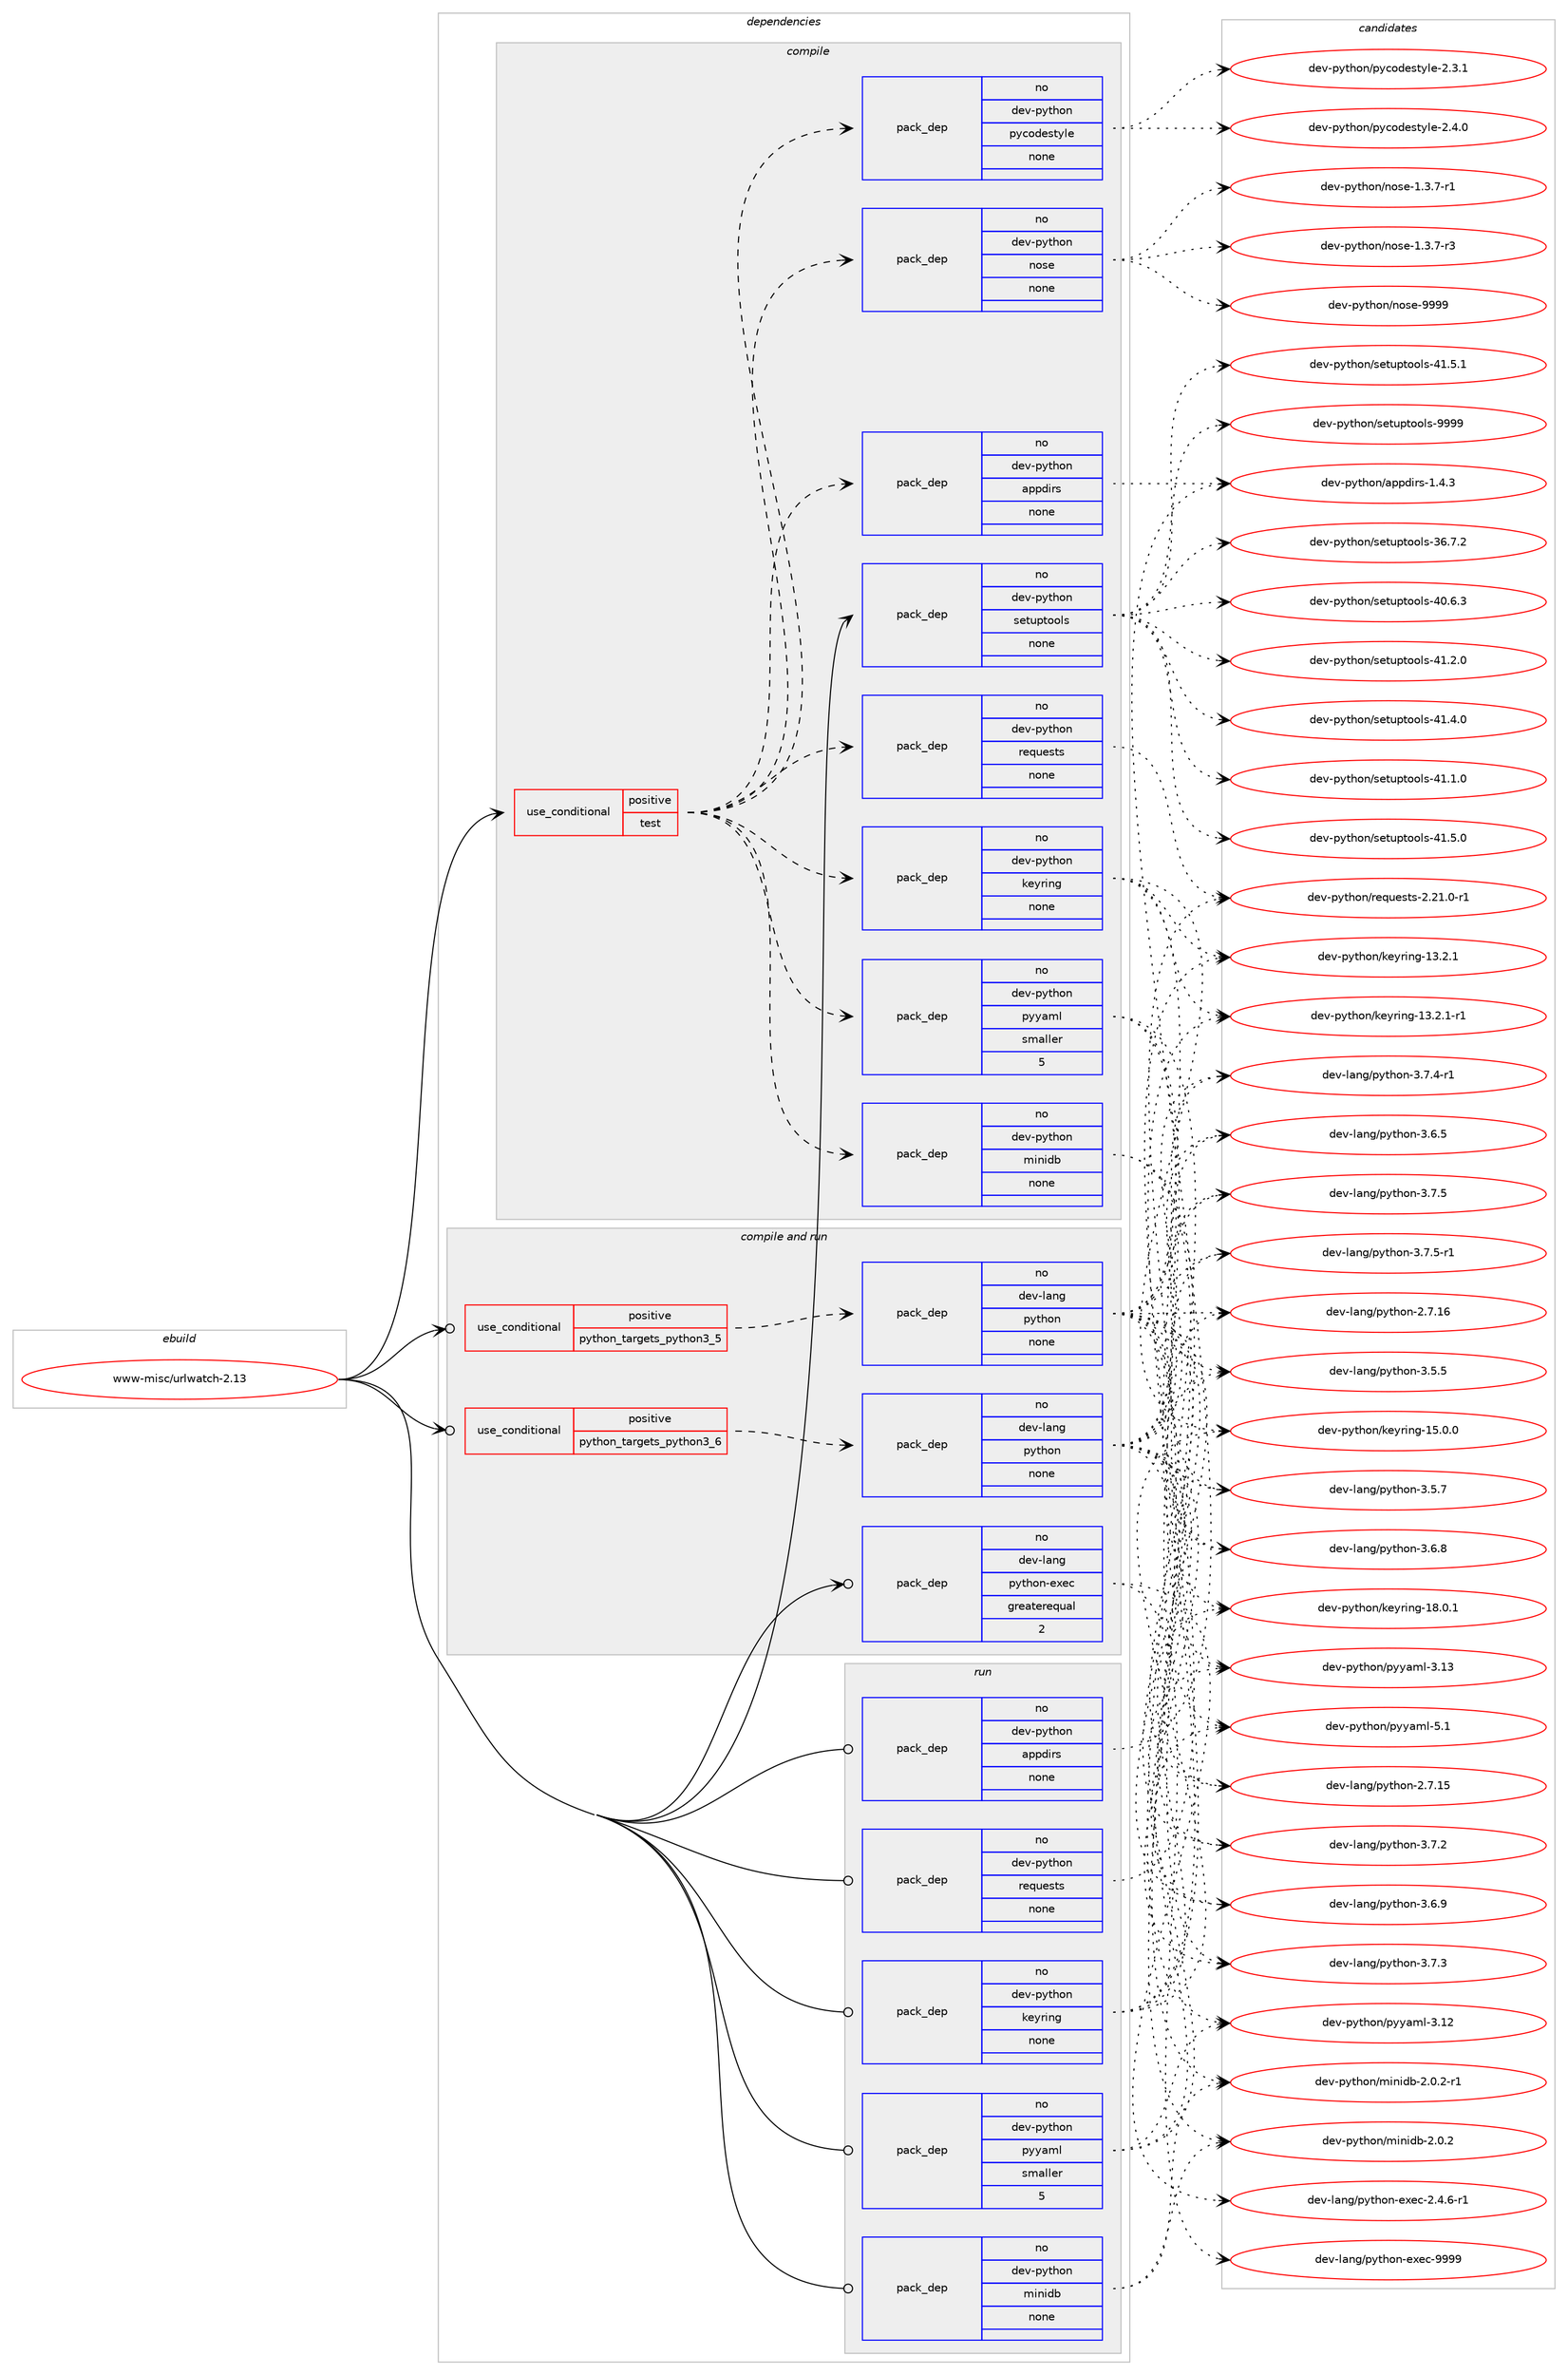 digraph prolog {

# *************
# Graph options
# *************

newrank=true;
concentrate=true;
compound=true;
graph [rankdir=LR,fontname=Helvetica,fontsize=10,ranksep=1.5];#, ranksep=2.5, nodesep=0.2];
edge  [arrowhead=vee];
node  [fontname=Helvetica,fontsize=10];

# **********
# The ebuild
# **********

subgraph cluster_leftcol {
color=gray;
rank=same;
label=<<i>ebuild</i>>;
id [label="www-misc/urlwatch-2.13", color=red, width=4, href="../www-misc/urlwatch-2.13.svg"];
}

# ****************
# The dependencies
# ****************

subgraph cluster_midcol {
color=gray;
label=<<i>dependencies</i>>;
subgraph cluster_compile {
fillcolor="#eeeeee";
style=filled;
label=<<i>compile</i>>;
subgraph cond217854 {
dependency909208 [label=<<TABLE BORDER="0" CELLBORDER="1" CELLSPACING="0" CELLPADDING="4"><TR><TD ROWSPAN="3" CELLPADDING="10">use_conditional</TD></TR><TR><TD>positive</TD></TR><TR><TD>test</TD></TR></TABLE>>, shape=none, color=red];
subgraph pack674978 {
dependency909209 [label=<<TABLE BORDER="0" CELLBORDER="1" CELLSPACING="0" CELLPADDING="4" WIDTH="220"><TR><TD ROWSPAN="6" CELLPADDING="30">pack_dep</TD></TR><TR><TD WIDTH="110">no</TD></TR><TR><TD>dev-python</TD></TR><TR><TD>appdirs</TD></TR><TR><TD>none</TD></TR><TR><TD></TD></TR></TABLE>>, shape=none, color=blue];
}
dependency909208:e -> dependency909209:w [weight=20,style="dashed",arrowhead="vee"];
subgraph pack674979 {
dependency909210 [label=<<TABLE BORDER="0" CELLBORDER="1" CELLSPACING="0" CELLPADDING="4" WIDTH="220"><TR><TD ROWSPAN="6" CELLPADDING="30">pack_dep</TD></TR><TR><TD WIDTH="110">no</TD></TR><TR><TD>dev-python</TD></TR><TR><TD>keyring</TD></TR><TR><TD>none</TD></TR><TR><TD></TD></TR></TABLE>>, shape=none, color=blue];
}
dependency909208:e -> dependency909210:w [weight=20,style="dashed",arrowhead="vee"];
subgraph pack674980 {
dependency909211 [label=<<TABLE BORDER="0" CELLBORDER="1" CELLSPACING="0" CELLPADDING="4" WIDTH="220"><TR><TD ROWSPAN="6" CELLPADDING="30">pack_dep</TD></TR><TR><TD WIDTH="110">no</TD></TR><TR><TD>dev-python</TD></TR><TR><TD>minidb</TD></TR><TR><TD>none</TD></TR><TR><TD></TD></TR></TABLE>>, shape=none, color=blue];
}
dependency909208:e -> dependency909211:w [weight=20,style="dashed",arrowhead="vee"];
subgraph pack674981 {
dependency909212 [label=<<TABLE BORDER="0" CELLBORDER="1" CELLSPACING="0" CELLPADDING="4" WIDTH="220"><TR><TD ROWSPAN="6" CELLPADDING="30">pack_dep</TD></TR><TR><TD WIDTH="110">no</TD></TR><TR><TD>dev-python</TD></TR><TR><TD>pyyaml</TD></TR><TR><TD>smaller</TD></TR><TR><TD>5</TD></TR></TABLE>>, shape=none, color=blue];
}
dependency909208:e -> dependency909212:w [weight=20,style="dashed",arrowhead="vee"];
subgraph pack674982 {
dependency909213 [label=<<TABLE BORDER="0" CELLBORDER="1" CELLSPACING="0" CELLPADDING="4" WIDTH="220"><TR><TD ROWSPAN="6" CELLPADDING="30">pack_dep</TD></TR><TR><TD WIDTH="110">no</TD></TR><TR><TD>dev-python</TD></TR><TR><TD>requests</TD></TR><TR><TD>none</TD></TR><TR><TD></TD></TR></TABLE>>, shape=none, color=blue];
}
dependency909208:e -> dependency909213:w [weight=20,style="dashed",arrowhead="vee"];
subgraph pack674983 {
dependency909214 [label=<<TABLE BORDER="0" CELLBORDER="1" CELLSPACING="0" CELLPADDING="4" WIDTH="220"><TR><TD ROWSPAN="6" CELLPADDING="30">pack_dep</TD></TR><TR><TD WIDTH="110">no</TD></TR><TR><TD>dev-python</TD></TR><TR><TD>nose</TD></TR><TR><TD>none</TD></TR><TR><TD></TD></TR></TABLE>>, shape=none, color=blue];
}
dependency909208:e -> dependency909214:w [weight=20,style="dashed",arrowhead="vee"];
subgraph pack674984 {
dependency909215 [label=<<TABLE BORDER="0" CELLBORDER="1" CELLSPACING="0" CELLPADDING="4" WIDTH="220"><TR><TD ROWSPAN="6" CELLPADDING="30">pack_dep</TD></TR><TR><TD WIDTH="110">no</TD></TR><TR><TD>dev-python</TD></TR><TR><TD>pycodestyle</TD></TR><TR><TD>none</TD></TR><TR><TD></TD></TR></TABLE>>, shape=none, color=blue];
}
dependency909208:e -> dependency909215:w [weight=20,style="dashed",arrowhead="vee"];
}
id:e -> dependency909208:w [weight=20,style="solid",arrowhead="vee"];
subgraph pack674985 {
dependency909216 [label=<<TABLE BORDER="0" CELLBORDER="1" CELLSPACING="0" CELLPADDING="4" WIDTH="220"><TR><TD ROWSPAN="6" CELLPADDING="30">pack_dep</TD></TR><TR><TD WIDTH="110">no</TD></TR><TR><TD>dev-python</TD></TR><TR><TD>setuptools</TD></TR><TR><TD>none</TD></TR><TR><TD></TD></TR></TABLE>>, shape=none, color=blue];
}
id:e -> dependency909216:w [weight=20,style="solid",arrowhead="vee"];
}
subgraph cluster_compileandrun {
fillcolor="#eeeeee";
style=filled;
label=<<i>compile and run</i>>;
subgraph cond217855 {
dependency909217 [label=<<TABLE BORDER="0" CELLBORDER="1" CELLSPACING="0" CELLPADDING="4"><TR><TD ROWSPAN="3" CELLPADDING="10">use_conditional</TD></TR><TR><TD>positive</TD></TR><TR><TD>python_targets_python3_5</TD></TR></TABLE>>, shape=none, color=red];
subgraph pack674986 {
dependency909218 [label=<<TABLE BORDER="0" CELLBORDER="1" CELLSPACING="0" CELLPADDING="4" WIDTH="220"><TR><TD ROWSPAN="6" CELLPADDING="30">pack_dep</TD></TR><TR><TD WIDTH="110">no</TD></TR><TR><TD>dev-lang</TD></TR><TR><TD>python</TD></TR><TR><TD>none</TD></TR><TR><TD></TD></TR></TABLE>>, shape=none, color=blue];
}
dependency909217:e -> dependency909218:w [weight=20,style="dashed",arrowhead="vee"];
}
id:e -> dependency909217:w [weight=20,style="solid",arrowhead="odotvee"];
subgraph cond217856 {
dependency909219 [label=<<TABLE BORDER="0" CELLBORDER="1" CELLSPACING="0" CELLPADDING="4"><TR><TD ROWSPAN="3" CELLPADDING="10">use_conditional</TD></TR><TR><TD>positive</TD></TR><TR><TD>python_targets_python3_6</TD></TR></TABLE>>, shape=none, color=red];
subgraph pack674987 {
dependency909220 [label=<<TABLE BORDER="0" CELLBORDER="1" CELLSPACING="0" CELLPADDING="4" WIDTH="220"><TR><TD ROWSPAN="6" CELLPADDING="30">pack_dep</TD></TR><TR><TD WIDTH="110">no</TD></TR><TR><TD>dev-lang</TD></TR><TR><TD>python</TD></TR><TR><TD>none</TD></TR><TR><TD></TD></TR></TABLE>>, shape=none, color=blue];
}
dependency909219:e -> dependency909220:w [weight=20,style="dashed",arrowhead="vee"];
}
id:e -> dependency909219:w [weight=20,style="solid",arrowhead="odotvee"];
subgraph pack674988 {
dependency909221 [label=<<TABLE BORDER="0" CELLBORDER="1" CELLSPACING="0" CELLPADDING="4" WIDTH="220"><TR><TD ROWSPAN="6" CELLPADDING="30">pack_dep</TD></TR><TR><TD WIDTH="110">no</TD></TR><TR><TD>dev-lang</TD></TR><TR><TD>python-exec</TD></TR><TR><TD>greaterequal</TD></TR><TR><TD>2</TD></TR></TABLE>>, shape=none, color=blue];
}
id:e -> dependency909221:w [weight=20,style="solid",arrowhead="odotvee"];
}
subgraph cluster_run {
fillcolor="#eeeeee";
style=filled;
label=<<i>run</i>>;
subgraph pack674989 {
dependency909222 [label=<<TABLE BORDER="0" CELLBORDER="1" CELLSPACING="0" CELLPADDING="4" WIDTH="220"><TR><TD ROWSPAN="6" CELLPADDING="30">pack_dep</TD></TR><TR><TD WIDTH="110">no</TD></TR><TR><TD>dev-python</TD></TR><TR><TD>appdirs</TD></TR><TR><TD>none</TD></TR><TR><TD></TD></TR></TABLE>>, shape=none, color=blue];
}
id:e -> dependency909222:w [weight=20,style="solid",arrowhead="odot"];
subgraph pack674990 {
dependency909223 [label=<<TABLE BORDER="0" CELLBORDER="1" CELLSPACING="0" CELLPADDING="4" WIDTH="220"><TR><TD ROWSPAN="6" CELLPADDING="30">pack_dep</TD></TR><TR><TD WIDTH="110">no</TD></TR><TR><TD>dev-python</TD></TR><TR><TD>keyring</TD></TR><TR><TD>none</TD></TR><TR><TD></TD></TR></TABLE>>, shape=none, color=blue];
}
id:e -> dependency909223:w [weight=20,style="solid",arrowhead="odot"];
subgraph pack674991 {
dependency909224 [label=<<TABLE BORDER="0" CELLBORDER="1" CELLSPACING="0" CELLPADDING="4" WIDTH="220"><TR><TD ROWSPAN="6" CELLPADDING="30">pack_dep</TD></TR><TR><TD WIDTH="110">no</TD></TR><TR><TD>dev-python</TD></TR><TR><TD>minidb</TD></TR><TR><TD>none</TD></TR><TR><TD></TD></TR></TABLE>>, shape=none, color=blue];
}
id:e -> dependency909224:w [weight=20,style="solid",arrowhead="odot"];
subgraph pack674992 {
dependency909225 [label=<<TABLE BORDER="0" CELLBORDER="1" CELLSPACING="0" CELLPADDING="4" WIDTH="220"><TR><TD ROWSPAN="6" CELLPADDING="30">pack_dep</TD></TR><TR><TD WIDTH="110">no</TD></TR><TR><TD>dev-python</TD></TR><TR><TD>pyyaml</TD></TR><TR><TD>smaller</TD></TR><TR><TD>5</TD></TR></TABLE>>, shape=none, color=blue];
}
id:e -> dependency909225:w [weight=20,style="solid",arrowhead="odot"];
subgraph pack674993 {
dependency909226 [label=<<TABLE BORDER="0" CELLBORDER="1" CELLSPACING="0" CELLPADDING="4" WIDTH="220"><TR><TD ROWSPAN="6" CELLPADDING="30">pack_dep</TD></TR><TR><TD WIDTH="110">no</TD></TR><TR><TD>dev-python</TD></TR><TR><TD>requests</TD></TR><TR><TD>none</TD></TR><TR><TD></TD></TR></TABLE>>, shape=none, color=blue];
}
id:e -> dependency909226:w [weight=20,style="solid",arrowhead="odot"];
}
}

# **************
# The candidates
# **************

subgraph cluster_choices {
rank=same;
color=gray;
label=<<i>candidates</i>>;

subgraph choice674978 {
color=black;
nodesep=1;
choice100101118451121211161041111104797112112100105114115454946524651 [label="dev-python/appdirs-1.4.3", color=red, width=4,href="../dev-python/appdirs-1.4.3.svg"];
dependency909209:e -> choice100101118451121211161041111104797112112100105114115454946524651:w [style=dotted,weight="100"];
}
subgraph choice674979 {
color=black;
nodesep=1;
choice100101118451121211161041111104710710112111410511010345495146504649 [label="dev-python/keyring-13.2.1", color=red, width=4,href="../dev-python/keyring-13.2.1.svg"];
choice1001011184511212111610411111047107101121114105110103454951465046494511449 [label="dev-python/keyring-13.2.1-r1", color=red, width=4,href="../dev-python/keyring-13.2.1-r1.svg"];
choice100101118451121211161041111104710710112111410511010345495346484648 [label="dev-python/keyring-15.0.0", color=red, width=4,href="../dev-python/keyring-15.0.0.svg"];
choice100101118451121211161041111104710710112111410511010345495646484649 [label="dev-python/keyring-18.0.1", color=red, width=4,href="../dev-python/keyring-18.0.1.svg"];
dependency909210:e -> choice100101118451121211161041111104710710112111410511010345495146504649:w [style=dotted,weight="100"];
dependency909210:e -> choice1001011184511212111610411111047107101121114105110103454951465046494511449:w [style=dotted,weight="100"];
dependency909210:e -> choice100101118451121211161041111104710710112111410511010345495346484648:w [style=dotted,weight="100"];
dependency909210:e -> choice100101118451121211161041111104710710112111410511010345495646484649:w [style=dotted,weight="100"];
}
subgraph choice674980 {
color=black;
nodesep=1;
choice100101118451121211161041111104710910511010510098455046484650 [label="dev-python/minidb-2.0.2", color=red, width=4,href="../dev-python/minidb-2.0.2.svg"];
choice1001011184511212111610411111047109105110105100984550464846504511449 [label="dev-python/minidb-2.0.2-r1", color=red, width=4,href="../dev-python/minidb-2.0.2-r1.svg"];
dependency909211:e -> choice100101118451121211161041111104710910511010510098455046484650:w [style=dotted,weight="100"];
dependency909211:e -> choice1001011184511212111610411111047109105110105100984550464846504511449:w [style=dotted,weight="100"];
}
subgraph choice674981 {
color=black;
nodesep=1;
choice1001011184511212111610411111047112121121971091084551464950 [label="dev-python/pyyaml-3.12", color=red, width=4,href="../dev-python/pyyaml-3.12.svg"];
choice1001011184511212111610411111047112121121971091084551464951 [label="dev-python/pyyaml-3.13", color=red, width=4,href="../dev-python/pyyaml-3.13.svg"];
choice10010111845112121116104111110471121211219710910845534649 [label="dev-python/pyyaml-5.1", color=red, width=4,href="../dev-python/pyyaml-5.1.svg"];
dependency909212:e -> choice1001011184511212111610411111047112121121971091084551464950:w [style=dotted,weight="100"];
dependency909212:e -> choice1001011184511212111610411111047112121121971091084551464951:w [style=dotted,weight="100"];
dependency909212:e -> choice10010111845112121116104111110471121211219710910845534649:w [style=dotted,weight="100"];
}
subgraph choice674982 {
color=black;
nodesep=1;
choice1001011184511212111610411111047114101113117101115116115455046504946484511449 [label="dev-python/requests-2.21.0-r1", color=red, width=4,href="../dev-python/requests-2.21.0-r1.svg"];
dependency909213:e -> choice1001011184511212111610411111047114101113117101115116115455046504946484511449:w [style=dotted,weight="100"];
}
subgraph choice674983 {
color=black;
nodesep=1;
choice10010111845112121116104111110471101111151014549465146554511449 [label="dev-python/nose-1.3.7-r1", color=red, width=4,href="../dev-python/nose-1.3.7-r1.svg"];
choice10010111845112121116104111110471101111151014549465146554511451 [label="dev-python/nose-1.3.7-r3", color=red, width=4,href="../dev-python/nose-1.3.7-r3.svg"];
choice10010111845112121116104111110471101111151014557575757 [label="dev-python/nose-9999", color=red, width=4,href="../dev-python/nose-9999.svg"];
dependency909214:e -> choice10010111845112121116104111110471101111151014549465146554511449:w [style=dotted,weight="100"];
dependency909214:e -> choice10010111845112121116104111110471101111151014549465146554511451:w [style=dotted,weight="100"];
dependency909214:e -> choice10010111845112121116104111110471101111151014557575757:w [style=dotted,weight="100"];
}
subgraph choice674984 {
color=black;
nodesep=1;
choice100101118451121211161041111104711212199111100101115116121108101455046514649 [label="dev-python/pycodestyle-2.3.1", color=red, width=4,href="../dev-python/pycodestyle-2.3.1.svg"];
choice100101118451121211161041111104711212199111100101115116121108101455046524648 [label="dev-python/pycodestyle-2.4.0", color=red, width=4,href="../dev-python/pycodestyle-2.4.0.svg"];
dependency909215:e -> choice100101118451121211161041111104711212199111100101115116121108101455046514649:w [style=dotted,weight="100"];
dependency909215:e -> choice100101118451121211161041111104711212199111100101115116121108101455046524648:w [style=dotted,weight="100"];
}
subgraph choice674985 {
color=black;
nodesep=1;
choice100101118451121211161041111104711510111611711211611111110811545515446554650 [label="dev-python/setuptools-36.7.2", color=red, width=4,href="../dev-python/setuptools-36.7.2.svg"];
choice100101118451121211161041111104711510111611711211611111110811545524846544651 [label="dev-python/setuptools-40.6.3", color=red, width=4,href="../dev-python/setuptools-40.6.3.svg"];
choice100101118451121211161041111104711510111611711211611111110811545524946494648 [label="dev-python/setuptools-41.1.0", color=red, width=4,href="../dev-python/setuptools-41.1.0.svg"];
choice100101118451121211161041111104711510111611711211611111110811545524946504648 [label="dev-python/setuptools-41.2.0", color=red, width=4,href="../dev-python/setuptools-41.2.0.svg"];
choice100101118451121211161041111104711510111611711211611111110811545524946524648 [label="dev-python/setuptools-41.4.0", color=red, width=4,href="../dev-python/setuptools-41.4.0.svg"];
choice100101118451121211161041111104711510111611711211611111110811545524946534648 [label="dev-python/setuptools-41.5.0", color=red, width=4,href="../dev-python/setuptools-41.5.0.svg"];
choice100101118451121211161041111104711510111611711211611111110811545524946534649 [label="dev-python/setuptools-41.5.1", color=red, width=4,href="../dev-python/setuptools-41.5.1.svg"];
choice10010111845112121116104111110471151011161171121161111111081154557575757 [label="dev-python/setuptools-9999", color=red, width=4,href="../dev-python/setuptools-9999.svg"];
dependency909216:e -> choice100101118451121211161041111104711510111611711211611111110811545515446554650:w [style=dotted,weight="100"];
dependency909216:e -> choice100101118451121211161041111104711510111611711211611111110811545524846544651:w [style=dotted,weight="100"];
dependency909216:e -> choice100101118451121211161041111104711510111611711211611111110811545524946494648:w [style=dotted,weight="100"];
dependency909216:e -> choice100101118451121211161041111104711510111611711211611111110811545524946504648:w [style=dotted,weight="100"];
dependency909216:e -> choice100101118451121211161041111104711510111611711211611111110811545524946524648:w [style=dotted,weight="100"];
dependency909216:e -> choice100101118451121211161041111104711510111611711211611111110811545524946534648:w [style=dotted,weight="100"];
dependency909216:e -> choice100101118451121211161041111104711510111611711211611111110811545524946534649:w [style=dotted,weight="100"];
dependency909216:e -> choice10010111845112121116104111110471151011161171121161111111081154557575757:w [style=dotted,weight="100"];
}
subgraph choice674986 {
color=black;
nodesep=1;
choice10010111845108971101034711212111610411111045504655464953 [label="dev-lang/python-2.7.15", color=red, width=4,href="../dev-lang/python-2.7.15.svg"];
choice10010111845108971101034711212111610411111045504655464954 [label="dev-lang/python-2.7.16", color=red, width=4,href="../dev-lang/python-2.7.16.svg"];
choice100101118451089711010347112121116104111110455146534653 [label="dev-lang/python-3.5.5", color=red, width=4,href="../dev-lang/python-3.5.5.svg"];
choice100101118451089711010347112121116104111110455146534655 [label="dev-lang/python-3.5.7", color=red, width=4,href="../dev-lang/python-3.5.7.svg"];
choice100101118451089711010347112121116104111110455146544653 [label="dev-lang/python-3.6.5", color=red, width=4,href="../dev-lang/python-3.6.5.svg"];
choice100101118451089711010347112121116104111110455146544656 [label="dev-lang/python-3.6.8", color=red, width=4,href="../dev-lang/python-3.6.8.svg"];
choice100101118451089711010347112121116104111110455146544657 [label="dev-lang/python-3.6.9", color=red, width=4,href="../dev-lang/python-3.6.9.svg"];
choice100101118451089711010347112121116104111110455146554650 [label="dev-lang/python-3.7.2", color=red, width=4,href="../dev-lang/python-3.7.2.svg"];
choice100101118451089711010347112121116104111110455146554651 [label="dev-lang/python-3.7.3", color=red, width=4,href="../dev-lang/python-3.7.3.svg"];
choice1001011184510897110103471121211161041111104551465546524511449 [label="dev-lang/python-3.7.4-r1", color=red, width=4,href="../dev-lang/python-3.7.4-r1.svg"];
choice100101118451089711010347112121116104111110455146554653 [label="dev-lang/python-3.7.5", color=red, width=4,href="../dev-lang/python-3.7.5.svg"];
choice1001011184510897110103471121211161041111104551465546534511449 [label="dev-lang/python-3.7.5-r1", color=red, width=4,href="../dev-lang/python-3.7.5-r1.svg"];
dependency909218:e -> choice10010111845108971101034711212111610411111045504655464953:w [style=dotted,weight="100"];
dependency909218:e -> choice10010111845108971101034711212111610411111045504655464954:w [style=dotted,weight="100"];
dependency909218:e -> choice100101118451089711010347112121116104111110455146534653:w [style=dotted,weight="100"];
dependency909218:e -> choice100101118451089711010347112121116104111110455146534655:w [style=dotted,weight="100"];
dependency909218:e -> choice100101118451089711010347112121116104111110455146544653:w [style=dotted,weight="100"];
dependency909218:e -> choice100101118451089711010347112121116104111110455146544656:w [style=dotted,weight="100"];
dependency909218:e -> choice100101118451089711010347112121116104111110455146544657:w [style=dotted,weight="100"];
dependency909218:e -> choice100101118451089711010347112121116104111110455146554650:w [style=dotted,weight="100"];
dependency909218:e -> choice100101118451089711010347112121116104111110455146554651:w [style=dotted,weight="100"];
dependency909218:e -> choice1001011184510897110103471121211161041111104551465546524511449:w [style=dotted,weight="100"];
dependency909218:e -> choice100101118451089711010347112121116104111110455146554653:w [style=dotted,weight="100"];
dependency909218:e -> choice1001011184510897110103471121211161041111104551465546534511449:w [style=dotted,weight="100"];
}
subgraph choice674987 {
color=black;
nodesep=1;
choice10010111845108971101034711212111610411111045504655464953 [label="dev-lang/python-2.7.15", color=red, width=4,href="../dev-lang/python-2.7.15.svg"];
choice10010111845108971101034711212111610411111045504655464954 [label="dev-lang/python-2.7.16", color=red, width=4,href="../dev-lang/python-2.7.16.svg"];
choice100101118451089711010347112121116104111110455146534653 [label="dev-lang/python-3.5.5", color=red, width=4,href="../dev-lang/python-3.5.5.svg"];
choice100101118451089711010347112121116104111110455146534655 [label="dev-lang/python-3.5.7", color=red, width=4,href="../dev-lang/python-3.5.7.svg"];
choice100101118451089711010347112121116104111110455146544653 [label="dev-lang/python-3.6.5", color=red, width=4,href="../dev-lang/python-3.6.5.svg"];
choice100101118451089711010347112121116104111110455146544656 [label="dev-lang/python-3.6.8", color=red, width=4,href="../dev-lang/python-3.6.8.svg"];
choice100101118451089711010347112121116104111110455146544657 [label="dev-lang/python-3.6.9", color=red, width=4,href="../dev-lang/python-3.6.9.svg"];
choice100101118451089711010347112121116104111110455146554650 [label="dev-lang/python-3.7.2", color=red, width=4,href="../dev-lang/python-3.7.2.svg"];
choice100101118451089711010347112121116104111110455146554651 [label="dev-lang/python-3.7.3", color=red, width=4,href="../dev-lang/python-3.7.3.svg"];
choice1001011184510897110103471121211161041111104551465546524511449 [label="dev-lang/python-3.7.4-r1", color=red, width=4,href="../dev-lang/python-3.7.4-r1.svg"];
choice100101118451089711010347112121116104111110455146554653 [label="dev-lang/python-3.7.5", color=red, width=4,href="../dev-lang/python-3.7.5.svg"];
choice1001011184510897110103471121211161041111104551465546534511449 [label="dev-lang/python-3.7.5-r1", color=red, width=4,href="../dev-lang/python-3.7.5-r1.svg"];
dependency909220:e -> choice10010111845108971101034711212111610411111045504655464953:w [style=dotted,weight="100"];
dependency909220:e -> choice10010111845108971101034711212111610411111045504655464954:w [style=dotted,weight="100"];
dependency909220:e -> choice100101118451089711010347112121116104111110455146534653:w [style=dotted,weight="100"];
dependency909220:e -> choice100101118451089711010347112121116104111110455146534655:w [style=dotted,weight="100"];
dependency909220:e -> choice100101118451089711010347112121116104111110455146544653:w [style=dotted,weight="100"];
dependency909220:e -> choice100101118451089711010347112121116104111110455146544656:w [style=dotted,weight="100"];
dependency909220:e -> choice100101118451089711010347112121116104111110455146544657:w [style=dotted,weight="100"];
dependency909220:e -> choice100101118451089711010347112121116104111110455146554650:w [style=dotted,weight="100"];
dependency909220:e -> choice100101118451089711010347112121116104111110455146554651:w [style=dotted,weight="100"];
dependency909220:e -> choice1001011184510897110103471121211161041111104551465546524511449:w [style=dotted,weight="100"];
dependency909220:e -> choice100101118451089711010347112121116104111110455146554653:w [style=dotted,weight="100"];
dependency909220:e -> choice1001011184510897110103471121211161041111104551465546534511449:w [style=dotted,weight="100"];
}
subgraph choice674988 {
color=black;
nodesep=1;
choice10010111845108971101034711212111610411111045101120101994550465246544511449 [label="dev-lang/python-exec-2.4.6-r1", color=red, width=4,href="../dev-lang/python-exec-2.4.6-r1.svg"];
choice10010111845108971101034711212111610411111045101120101994557575757 [label="dev-lang/python-exec-9999", color=red, width=4,href="../dev-lang/python-exec-9999.svg"];
dependency909221:e -> choice10010111845108971101034711212111610411111045101120101994550465246544511449:w [style=dotted,weight="100"];
dependency909221:e -> choice10010111845108971101034711212111610411111045101120101994557575757:w [style=dotted,weight="100"];
}
subgraph choice674989 {
color=black;
nodesep=1;
choice100101118451121211161041111104797112112100105114115454946524651 [label="dev-python/appdirs-1.4.3", color=red, width=4,href="../dev-python/appdirs-1.4.3.svg"];
dependency909222:e -> choice100101118451121211161041111104797112112100105114115454946524651:w [style=dotted,weight="100"];
}
subgraph choice674990 {
color=black;
nodesep=1;
choice100101118451121211161041111104710710112111410511010345495146504649 [label="dev-python/keyring-13.2.1", color=red, width=4,href="../dev-python/keyring-13.2.1.svg"];
choice1001011184511212111610411111047107101121114105110103454951465046494511449 [label="dev-python/keyring-13.2.1-r1", color=red, width=4,href="../dev-python/keyring-13.2.1-r1.svg"];
choice100101118451121211161041111104710710112111410511010345495346484648 [label="dev-python/keyring-15.0.0", color=red, width=4,href="../dev-python/keyring-15.0.0.svg"];
choice100101118451121211161041111104710710112111410511010345495646484649 [label="dev-python/keyring-18.0.1", color=red, width=4,href="../dev-python/keyring-18.0.1.svg"];
dependency909223:e -> choice100101118451121211161041111104710710112111410511010345495146504649:w [style=dotted,weight="100"];
dependency909223:e -> choice1001011184511212111610411111047107101121114105110103454951465046494511449:w [style=dotted,weight="100"];
dependency909223:e -> choice100101118451121211161041111104710710112111410511010345495346484648:w [style=dotted,weight="100"];
dependency909223:e -> choice100101118451121211161041111104710710112111410511010345495646484649:w [style=dotted,weight="100"];
}
subgraph choice674991 {
color=black;
nodesep=1;
choice100101118451121211161041111104710910511010510098455046484650 [label="dev-python/minidb-2.0.2", color=red, width=4,href="../dev-python/minidb-2.0.2.svg"];
choice1001011184511212111610411111047109105110105100984550464846504511449 [label="dev-python/minidb-2.0.2-r1", color=red, width=4,href="../dev-python/minidb-2.0.2-r1.svg"];
dependency909224:e -> choice100101118451121211161041111104710910511010510098455046484650:w [style=dotted,weight="100"];
dependency909224:e -> choice1001011184511212111610411111047109105110105100984550464846504511449:w [style=dotted,weight="100"];
}
subgraph choice674992 {
color=black;
nodesep=1;
choice1001011184511212111610411111047112121121971091084551464950 [label="dev-python/pyyaml-3.12", color=red, width=4,href="../dev-python/pyyaml-3.12.svg"];
choice1001011184511212111610411111047112121121971091084551464951 [label="dev-python/pyyaml-3.13", color=red, width=4,href="../dev-python/pyyaml-3.13.svg"];
choice10010111845112121116104111110471121211219710910845534649 [label="dev-python/pyyaml-5.1", color=red, width=4,href="../dev-python/pyyaml-5.1.svg"];
dependency909225:e -> choice1001011184511212111610411111047112121121971091084551464950:w [style=dotted,weight="100"];
dependency909225:e -> choice1001011184511212111610411111047112121121971091084551464951:w [style=dotted,weight="100"];
dependency909225:e -> choice10010111845112121116104111110471121211219710910845534649:w [style=dotted,weight="100"];
}
subgraph choice674993 {
color=black;
nodesep=1;
choice1001011184511212111610411111047114101113117101115116115455046504946484511449 [label="dev-python/requests-2.21.0-r1", color=red, width=4,href="../dev-python/requests-2.21.0-r1.svg"];
dependency909226:e -> choice1001011184511212111610411111047114101113117101115116115455046504946484511449:w [style=dotted,weight="100"];
}
}

}
